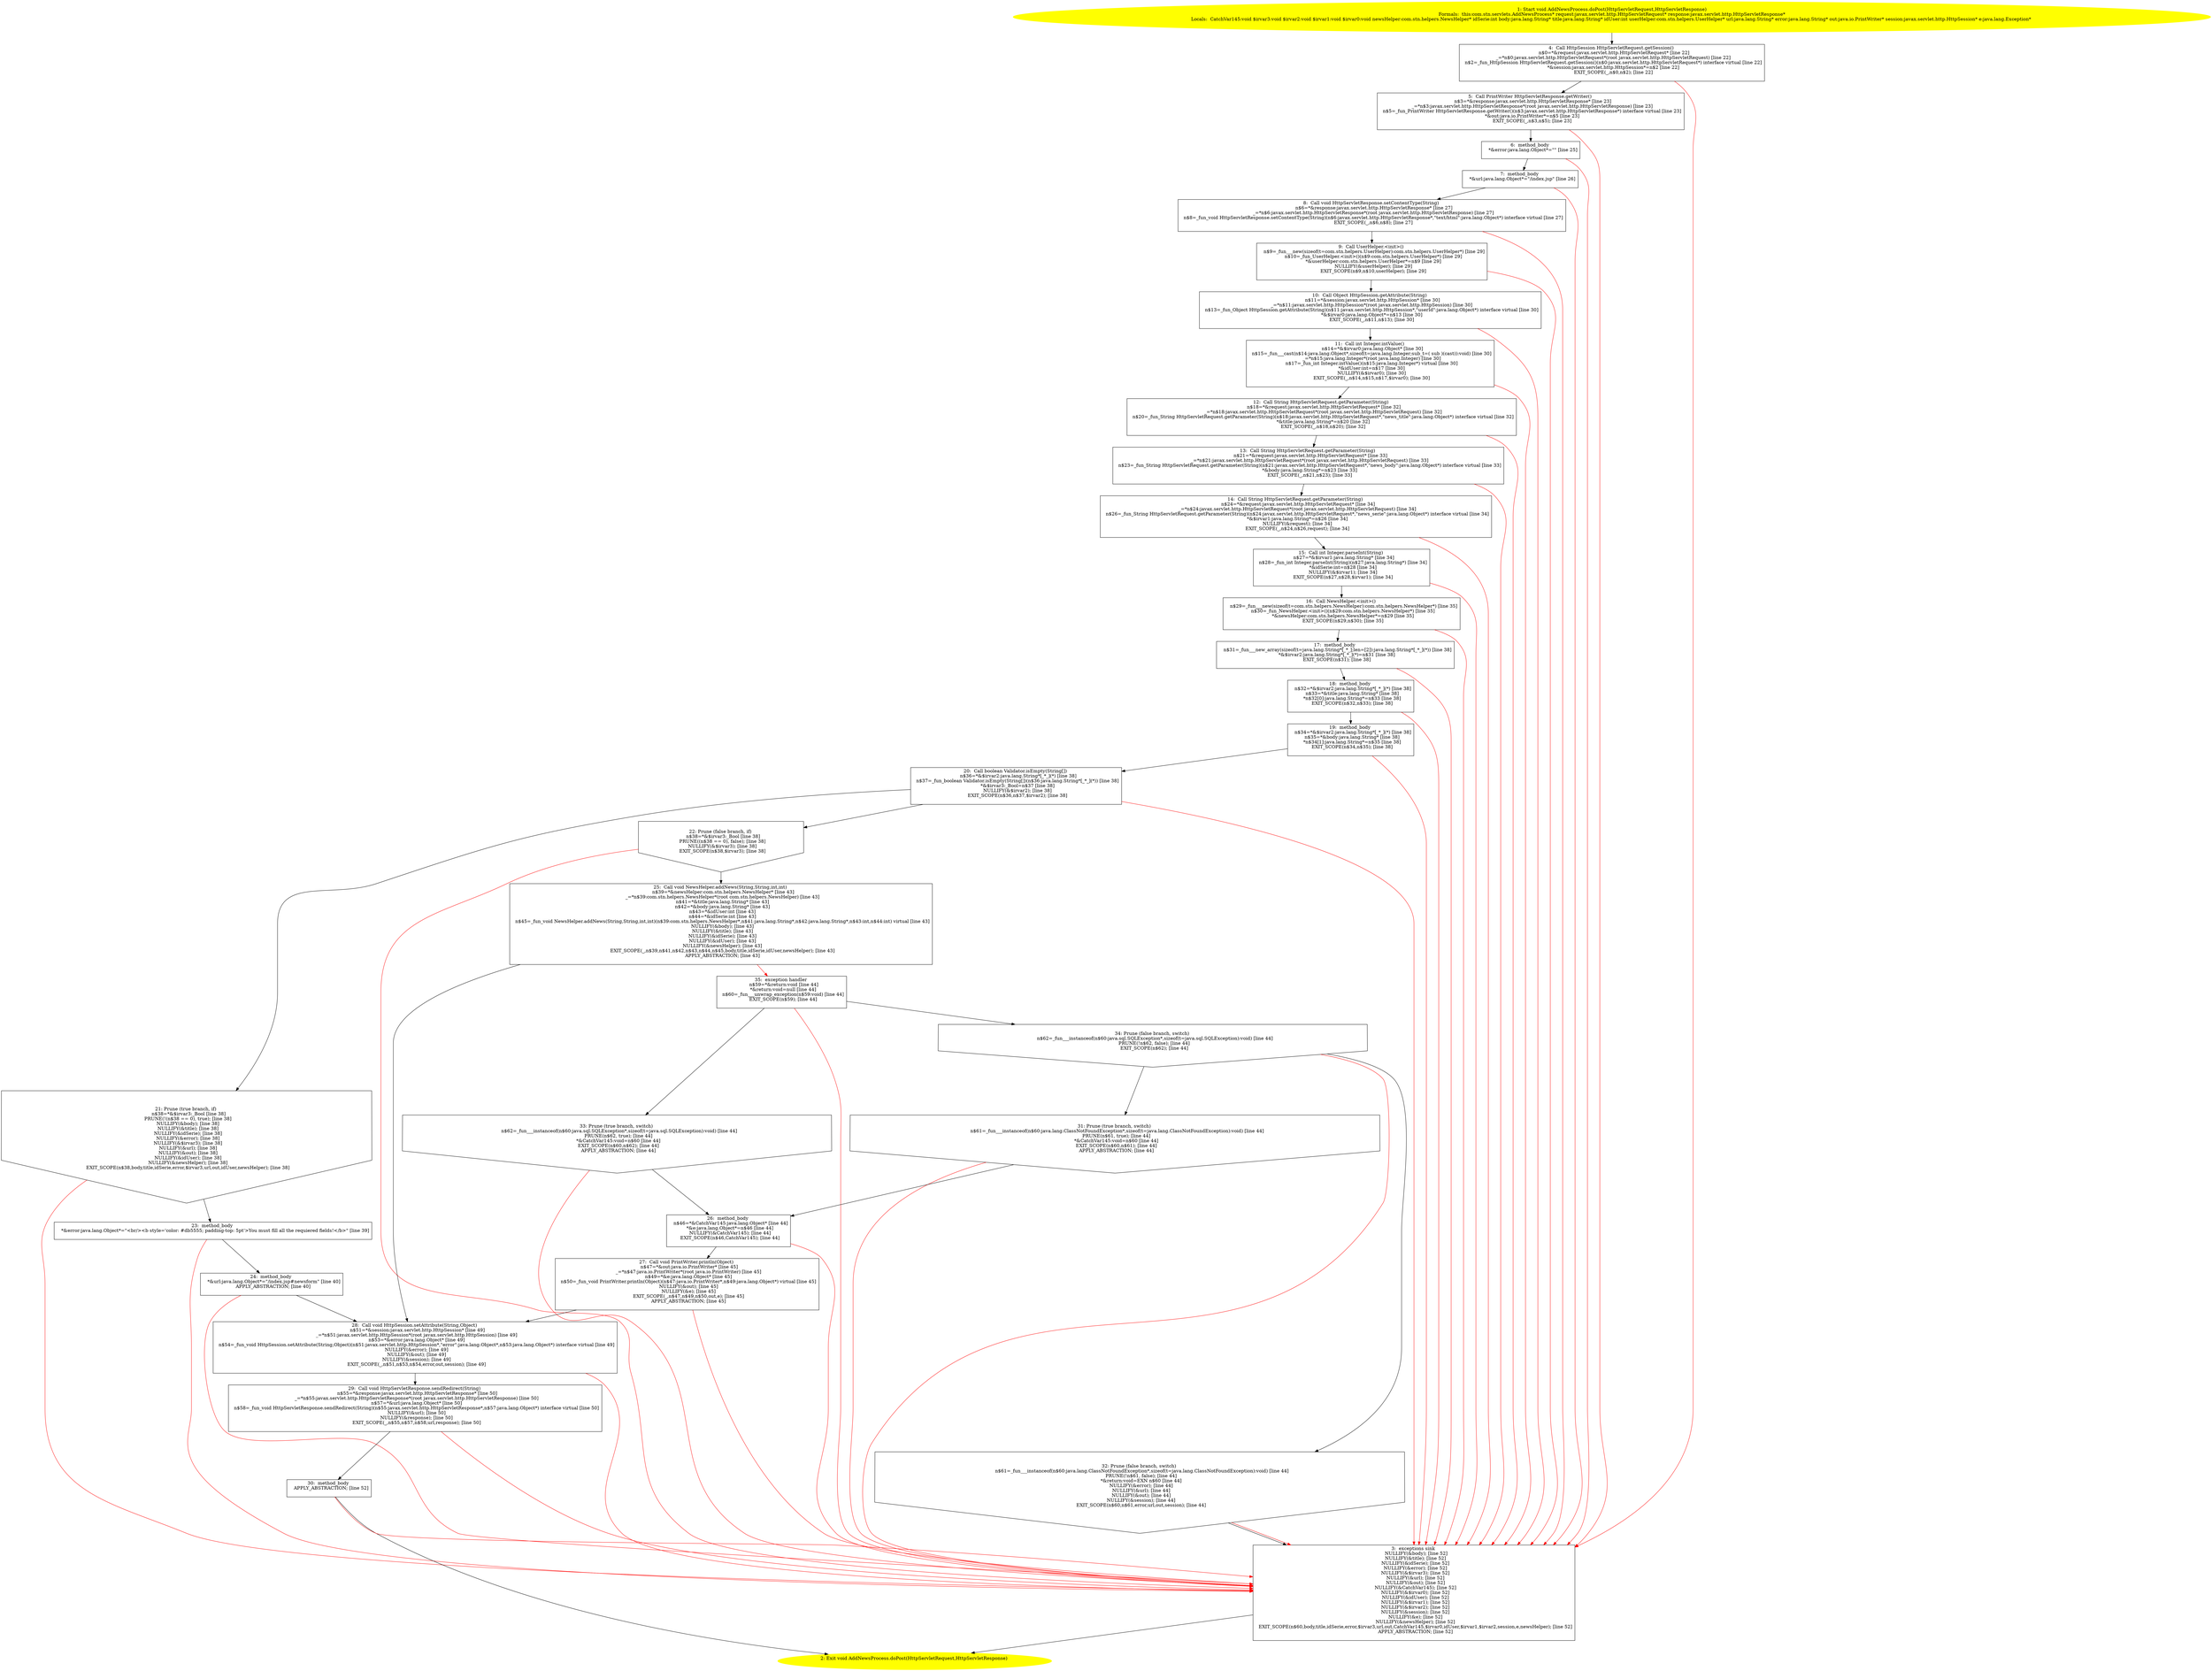 /* @generated */
digraph cfg {
"com.stn.servlets.AddNewsProcess.doPost(javax.servlet.http.HttpServletRequest,javax.servlet.http.Http.92baed34d1cea406e9997942ba46b2cb_1" [label="1: Start void AddNewsProcess.doPost(HttpServletRequest,HttpServletResponse)\nFormals:  this:com.stn.servlets.AddNewsProcess* request:javax.servlet.http.HttpServletRequest* response:javax.servlet.http.HttpServletResponse*\nLocals:  CatchVar145:void $irvar3:void $irvar2:void $irvar1:void $irvar0:void newsHelper:com.stn.helpers.NewsHelper* idSerie:int body:java.lang.String* title:java.lang.String* idUser:int userHelper:com.stn.helpers.UserHelper* url:java.lang.String* error:java.lang.String* out:java.io.PrintWriter* session:javax.servlet.http.HttpSession* e:java.lang.Exception* \n  " color=yellow style=filled]
	

	 "com.stn.servlets.AddNewsProcess.doPost(javax.servlet.http.HttpServletRequest,javax.servlet.http.Http.92baed34d1cea406e9997942ba46b2cb_1" -> "com.stn.servlets.AddNewsProcess.doPost(javax.servlet.http.HttpServletRequest,javax.servlet.http.Http.92baed34d1cea406e9997942ba46b2cb_4" ;
"com.stn.servlets.AddNewsProcess.doPost(javax.servlet.http.HttpServletRequest,javax.servlet.http.Http.92baed34d1cea406e9997942ba46b2cb_2" [label="2: Exit void AddNewsProcess.doPost(HttpServletRequest,HttpServletResponse) \n  " color=yellow style=filled]
	

"com.stn.servlets.AddNewsProcess.doPost(javax.servlet.http.HttpServletRequest,javax.servlet.http.Http.92baed34d1cea406e9997942ba46b2cb_3" [label="3:  exceptions sink \n   NULLIFY(&body); [line 52]\n  NULLIFY(&title); [line 52]\n  NULLIFY(&idSerie); [line 52]\n  NULLIFY(&error); [line 52]\n  NULLIFY(&$irvar3); [line 52]\n  NULLIFY(&url); [line 52]\n  NULLIFY(&out); [line 52]\n  NULLIFY(&CatchVar145); [line 52]\n  NULLIFY(&$irvar0); [line 52]\n  NULLIFY(&idUser); [line 52]\n  NULLIFY(&$irvar1); [line 52]\n  NULLIFY(&$irvar2); [line 52]\n  NULLIFY(&session); [line 52]\n  NULLIFY(&e); [line 52]\n  NULLIFY(&newsHelper); [line 52]\n  EXIT_SCOPE(n$60,body,title,idSerie,error,$irvar3,url,out,CatchVar145,$irvar0,idUser,$irvar1,$irvar2,session,e,newsHelper); [line 52]\n  APPLY_ABSTRACTION; [line 52]\n " shape="box"]
	

	 "com.stn.servlets.AddNewsProcess.doPost(javax.servlet.http.HttpServletRequest,javax.servlet.http.Http.92baed34d1cea406e9997942ba46b2cb_3" -> "com.stn.servlets.AddNewsProcess.doPost(javax.servlet.http.HttpServletRequest,javax.servlet.http.Http.92baed34d1cea406e9997942ba46b2cb_2" ;
"com.stn.servlets.AddNewsProcess.doPost(javax.servlet.http.HttpServletRequest,javax.servlet.http.Http.92baed34d1cea406e9997942ba46b2cb_4" [label="4:  Call HttpSession HttpServletRequest.getSession() \n   n$0=*&request:javax.servlet.http.HttpServletRequest* [line 22]\n  _=*n$0:javax.servlet.http.HttpServletRequest*(root javax.servlet.http.HttpServletRequest) [line 22]\n  n$2=_fun_HttpSession HttpServletRequest.getSession()(n$0:javax.servlet.http.HttpServletRequest*) interface virtual [line 22]\n  *&session:javax.servlet.http.HttpSession*=n$2 [line 22]\n  EXIT_SCOPE(_,n$0,n$2); [line 22]\n " shape="box"]
	

	 "com.stn.servlets.AddNewsProcess.doPost(javax.servlet.http.HttpServletRequest,javax.servlet.http.Http.92baed34d1cea406e9997942ba46b2cb_4" -> "com.stn.servlets.AddNewsProcess.doPost(javax.servlet.http.HttpServletRequest,javax.servlet.http.Http.92baed34d1cea406e9997942ba46b2cb_5" ;
	 "com.stn.servlets.AddNewsProcess.doPost(javax.servlet.http.HttpServletRequest,javax.servlet.http.Http.92baed34d1cea406e9997942ba46b2cb_4" -> "com.stn.servlets.AddNewsProcess.doPost(javax.servlet.http.HttpServletRequest,javax.servlet.http.Http.92baed34d1cea406e9997942ba46b2cb_3" [color="red" ];
"com.stn.servlets.AddNewsProcess.doPost(javax.servlet.http.HttpServletRequest,javax.servlet.http.Http.92baed34d1cea406e9997942ba46b2cb_5" [label="5:  Call PrintWriter HttpServletResponse.getWriter() \n   n$3=*&response:javax.servlet.http.HttpServletResponse* [line 23]\n  _=*n$3:javax.servlet.http.HttpServletResponse*(root javax.servlet.http.HttpServletResponse) [line 23]\n  n$5=_fun_PrintWriter HttpServletResponse.getWriter()(n$3:javax.servlet.http.HttpServletResponse*) interface virtual [line 23]\n  *&out:java.io.PrintWriter*=n$5 [line 23]\n  EXIT_SCOPE(_,n$3,n$5); [line 23]\n " shape="box"]
	

	 "com.stn.servlets.AddNewsProcess.doPost(javax.servlet.http.HttpServletRequest,javax.servlet.http.Http.92baed34d1cea406e9997942ba46b2cb_5" -> "com.stn.servlets.AddNewsProcess.doPost(javax.servlet.http.HttpServletRequest,javax.servlet.http.Http.92baed34d1cea406e9997942ba46b2cb_6" ;
	 "com.stn.servlets.AddNewsProcess.doPost(javax.servlet.http.HttpServletRequest,javax.servlet.http.Http.92baed34d1cea406e9997942ba46b2cb_5" -> "com.stn.servlets.AddNewsProcess.doPost(javax.servlet.http.HttpServletRequest,javax.servlet.http.Http.92baed34d1cea406e9997942ba46b2cb_3" [color="red" ];
"com.stn.servlets.AddNewsProcess.doPost(javax.servlet.http.HttpServletRequest,javax.servlet.http.Http.92baed34d1cea406e9997942ba46b2cb_6" [label="6:  method_body \n   *&error:java.lang.Object*=\"\" [line 25]\n " shape="box"]
	

	 "com.stn.servlets.AddNewsProcess.doPost(javax.servlet.http.HttpServletRequest,javax.servlet.http.Http.92baed34d1cea406e9997942ba46b2cb_6" -> "com.stn.servlets.AddNewsProcess.doPost(javax.servlet.http.HttpServletRequest,javax.servlet.http.Http.92baed34d1cea406e9997942ba46b2cb_7" ;
	 "com.stn.servlets.AddNewsProcess.doPost(javax.servlet.http.HttpServletRequest,javax.servlet.http.Http.92baed34d1cea406e9997942ba46b2cb_6" -> "com.stn.servlets.AddNewsProcess.doPost(javax.servlet.http.HttpServletRequest,javax.servlet.http.Http.92baed34d1cea406e9997942ba46b2cb_3" [color="red" ];
"com.stn.servlets.AddNewsProcess.doPost(javax.servlet.http.HttpServletRequest,javax.servlet.http.Http.92baed34d1cea406e9997942ba46b2cb_7" [label="7:  method_body \n   *&url:java.lang.Object*=\"/index.jsp\" [line 26]\n " shape="box"]
	

	 "com.stn.servlets.AddNewsProcess.doPost(javax.servlet.http.HttpServletRequest,javax.servlet.http.Http.92baed34d1cea406e9997942ba46b2cb_7" -> "com.stn.servlets.AddNewsProcess.doPost(javax.servlet.http.HttpServletRequest,javax.servlet.http.Http.92baed34d1cea406e9997942ba46b2cb_8" ;
	 "com.stn.servlets.AddNewsProcess.doPost(javax.servlet.http.HttpServletRequest,javax.servlet.http.Http.92baed34d1cea406e9997942ba46b2cb_7" -> "com.stn.servlets.AddNewsProcess.doPost(javax.servlet.http.HttpServletRequest,javax.servlet.http.Http.92baed34d1cea406e9997942ba46b2cb_3" [color="red" ];
"com.stn.servlets.AddNewsProcess.doPost(javax.servlet.http.HttpServletRequest,javax.servlet.http.Http.92baed34d1cea406e9997942ba46b2cb_8" [label="8:  Call void HttpServletResponse.setContentType(String) \n   n$6=*&response:javax.servlet.http.HttpServletResponse* [line 27]\n  _=*n$6:javax.servlet.http.HttpServletResponse*(root javax.servlet.http.HttpServletResponse) [line 27]\n  n$8=_fun_void HttpServletResponse.setContentType(String)(n$6:javax.servlet.http.HttpServletResponse*,\"text/html\":java.lang.Object*) interface virtual [line 27]\n  EXIT_SCOPE(_,n$6,n$8); [line 27]\n " shape="box"]
	

	 "com.stn.servlets.AddNewsProcess.doPost(javax.servlet.http.HttpServletRequest,javax.servlet.http.Http.92baed34d1cea406e9997942ba46b2cb_8" -> "com.stn.servlets.AddNewsProcess.doPost(javax.servlet.http.HttpServletRequest,javax.servlet.http.Http.92baed34d1cea406e9997942ba46b2cb_9" ;
	 "com.stn.servlets.AddNewsProcess.doPost(javax.servlet.http.HttpServletRequest,javax.servlet.http.Http.92baed34d1cea406e9997942ba46b2cb_8" -> "com.stn.servlets.AddNewsProcess.doPost(javax.servlet.http.HttpServletRequest,javax.servlet.http.Http.92baed34d1cea406e9997942ba46b2cb_3" [color="red" ];
"com.stn.servlets.AddNewsProcess.doPost(javax.servlet.http.HttpServletRequest,javax.servlet.http.Http.92baed34d1cea406e9997942ba46b2cb_9" [label="9:  Call UserHelper.<init>() \n   n$9=_fun___new(sizeof(t=com.stn.helpers.UserHelper):com.stn.helpers.UserHelper*) [line 29]\n  n$10=_fun_UserHelper.<init>()(n$9:com.stn.helpers.UserHelper*) [line 29]\n  *&userHelper:com.stn.helpers.UserHelper*=n$9 [line 29]\n  NULLIFY(&userHelper); [line 29]\n  EXIT_SCOPE(n$9,n$10,userHelper); [line 29]\n " shape="box"]
	

	 "com.stn.servlets.AddNewsProcess.doPost(javax.servlet.http.HttpServletRequest,javax.servlet.http.Http.92baed34d1cea406e9997942ba46b2cb_9" -> "com.stn.servlets.AddNewsProcess.doPost(javax.servlet.http.HttpServletRequest,javax.servlet.http.Http.92baed34d1cea406e9997942ba46b2cb_10" ;
	 "com.stn.servlets.AddNewsProcess.doPost(javax.servlet.http.HttpServletRequest,javax.servlet.http.Http.92baed34d1cea406e9997942ba46b2cb_9" -> "com.stn.servlets.AddNewsProcess.doPost(javax.servlet.http.HttpServletRequest,javax.servlet.http.Http.92baed34d1cea406e9997942ba46b2cb_3" [color="red" ];
"com.stn.servlets.AddNewsProcess.doPost(javax.servlet.http.HttpServletRequest,javax.servlet.http.Http.92baed34d1cea406e9997942ba46b2cb_10" [label="10:  Call Object HttpSession.getAttribute(String) \n   n$11=*&session:javax.servlet.http.HttpSession* [line 30]\n  _=*n$11:javax.servlet.http.HttpSession*(root javax.servlet.http.HttpSession) [line 30]\n  n$13=_fun_Object HttpSession.getAttribute(String)(n$11:javax.servlet.http.HttpSession*,\"userId\":java.lang.Object*) interface virtual [line 30]\n  *&$irvar0:java.lang.Object*=n$13 [line 30]\n  EXIT_SCOPE(_,n$11,n$13); [line 30]\n " shape="box"]
	

	 "com.stn.servlets.AddNewsProcess.doPost(javax.servlet.http.HttpServletRequest,javax.servlet.http.Http.92baed34d1cea406e9997942ba46b2cb_10" -> "com.stn.servlets.AddNewsProcess.doPost(javax.servlet.http.HttpServletRequest,javax.servlet.http.Http.92baed34d1cea406e9997942ba46b2cb_11" ;
	 "com.stn.servlets.AddNewsProcess.doPost(javax.servlet.http.HttpServletRequest,javax.servlet.http.Http.92baed34d1cea406e9997942ba46b2cb_10" -> "com.stn.servlets.AddNewsProcess.doPost(javax.servlet.http.HttpServletRequest,javax.servlet.http.Http.92baed34d1cea406e9997942ba46b2cb_3" [color="red" ];
"com.stn.servlets.AddNewsProcess.doPost(javax.servlet.http.HttpServletRequest,javax.servlet.http.Http.92baed34d1cea406e9997942ba46b2cb_11" [label="11:  Call int Integer.intValue() \n   n$14=*&$irvar0:java.lang.Object* [line 30]\n  n$15=_fun___cast(n$14:java.lang.Object*,sizeof(t=java.lang.Integer;sub_t=( sub )(cast)):void) [line 30]\n  _=*n$15:java.lang.Integer*(root java.lang.Integer) [line 30]\n  n$17=_fun_int Integer.intValue()(n$15:java.lang.Integer*) virtual [line 30]\n  *&idUser:int=n$17 [line 30]\n  NULLIFY(&$irvar0); [line 30]\n  EXIT_SCOPE(_,n$14,n$15,n$17,$irvar0); [line 30]\n " shape="box"]
	

	 "com.stn.servlets.AddNewsProcess.doPost(javax.servlet.http.HttpServletRequest,javax.servlet.http.Http.92baed34d1cea406e9997942ba46b2cb_11" -> "com.stn.servlets.AddNewsProcess.doPost(javax.servlet.http.HttpServletRequest,javax.servlet.http.Http.92baed34d1cea406e9997942ba46b2cb_12" ;
	 "com.stn.servlets.AddNewsProcess.doPost(javax.servlet.http.HttpServletRequest,javax.servlet.http.Http.92baed34d1cea406e9997942ba46b2cb_11" -> "com.stn.servlets.AddNewsProcess.doPost(javax.servlet.http.HttpServletRequest,javax.servlet.http.Http.92baed34d1cea406e9997942ba46b2cb_3" [color="red" ];
"com.stn.servlets.AddNewsProcess.doPost(javax.servlet.http.HttpServletRequest,javax.servlet.http.Http.92baed34d1cea406e9997942ba46b2cb_12" [label="12:  Call String HttpServletRequest.getParameter(String) \n   n$18=*&request:javax.servlet.http.HttpServletRequest* [line 32]\n  _=*n$18:javax.servlet.http.HttpServletRequest*(root javax.servlet.http.HttpServletRequest) [line 32]\n  n$20=_fun_String HttpServletRequest.getParameter(String)(n$18:javax.servlet.http.HttpServletRequest*,\"news_title\":java.lang.Object*) interface virtual [line 32]\n  *&title:java.lang.String*=n$20 [line 32]\n  EXIT_SCOPE(_,n$18,n$20); [line 32]\n " shape="box"]
	

	 "com.stn.servlets.AddNewsProcess.doPost(javax.servlet.http.HttpServletRequest,javax.servlet.http.Http.92baed34d1cea406e9997942ba46b2cb_12" -> "com.stn.servlets.AddNewsProcess.doPost(javax.servlet.http.HttpServletRequest,javax.servlet.http.Http.92baed34d1cea406e9997942ba46b2cb_13" ;
	 "com.stn.servlets.AddNewsProcess.doPost(javax.servlet.http.HttpServletRequest,javax.servlet.http.Http.92baed34d1cea406e9997942ba46b2cb_12" -> "com.stn.servlets.AddNewsProcess.doPost(javax.servlet.http.HttpServletRequest,javax.servlet.http.Http.92baed34d1cea406e9997942ba46b2cb_3" [color="red" ];
"com.stn.servlets.AddNewsProcess.doPost(javax.servlet.http.HttpServletRequest,javax.servlet.http.Http.92baed34d1cea406e9997942ba46b2cb_13" [label="13:  Call String HttpServletRequest.getParameter(String) \n   n$21=*&request:javax.servlet.http.HttpServletRequest* [line 33]\n  _=*n$21:javax.servlet.http.HttpServletRequest*(root javax.servlet.http.HttpServletRequest) [line 33]\n  n$23=_fun_String HttpServletRequest.getParameter(String)(n$21:javax.servlet.http.HttpServletRequest*,\"news_body\":java.lang.Object*) interface virtual [line 33]\n  *&body:java.lang.String*=n$23 [line 33]\n  EXIT_SCOPE(_,n$21,n$23); [line 33]\n " shape="box"]
	

	 "com.stn.servlets.AddNewsProcess.doPost(javax.servlet.http.HttpServletRequest,javax.servlet.http.Http.92baed34d1cea406e9997942ba46b2cb_13" -> "com.stn.servlets.AddNewsProcess.doPost(javax.servlet.http.HttpServletRequest,javax.servlet.http.Http.92baed34d1cea406e9997942ba46b2cb_14" ;
	 "com.stn.servlets.AddNewsProcess.doPost(javax.servlet.http.HttpServletRequest,javax.servlet.http.Http.92baed34d1cea406e9997942ba46b2cb_13" -> "com.stn.servlets.AddNewsProcess.doPost(javax.servlet.http.HttpServletRequest,javax.servlet.http.Http.92baed34d1cea406e9997942ba46b2cb_3" [color="red" ];
"com.stn.servlets.AddNewsProcess.doPost(javax.servlet.http.HttpServletRequest,javax.servlet.http.Http.92baed34d1cea406e9997942ba46b2cb_14" [label="14:  Call String HttpServletRequest.getParameter(String) \n   n$24=*&request:javax.servlet.http.HttpServletRequest* [line 34]\n  _=*n$24:javax.servlet.http.HttpServletRequest*(root javax.servlet.http.HttpServletRequest) [line 34]\n  n$26=_fun_String HttpServletRequest.getParameter(String)(n$24:javax.servlet.http.HttpServletRequest*,\"news_serie\":java.lang.Object*) interface virtual [line 34]\n  *&$irvar1:java.lang.String*=n$26 [line 34]\n  NULLIFY(&request); [line 34]\n  EXIT_SCOPE(_,n$24,n$26,request); [line 34]\n " shape="box"]
	

	 "com.stn.servlets.AddNewsProcess.doPost(javax.servlet.http.HttpServletRequest,javax.servlet.http.Http.92baed34d1cea406e9997942ba46b2cb_14" -> "com.stn.servlets.AddNewsProcess.doPost(javax.servlet.http.HttpServletRequest,javax.servlet.http.Http.92baed34d1cea406e9997942ba46b2cb_15" ;
	 "com.stn.servlets.AddNewsProcess.doPost(javax.servlet.http.HttpServletRequest,javax.servlet.http.Http.92baed34d1cea406e9997942ba46b2cb_14" -> "com.stn.servlets.AddNewsProcess.doPost(javax.servlet.http.HttpServletRequest,javax.servlet.http.Http.92baed34d1cea406e9997942ba46b2cb_3" [color="red" ];
"com.stn.servlets.AddNewsProcess.doPost(javax.servlet.http.HttpServletRequest,javax.servlet.http.Http.92baed34d1cea406e9997942ba46b2cb_15" [label="15:  Call int Integer.parseInt(String) \n   n$27=*&$irvar1:java.lang.String* [line 34]\n  n$28=_fun_int Integer.parseInt(String)(n$27:java.lang.String*) [line 34]\n  *&idSerie:int=n$28 [line 34]\n  NULLIFY(&$irvar1); [line 34]\n  EXIT_SCOPE(n$27,n$28,$irvar1); [line 34]\n " shape="box"]
	

	 "com.stn.servlets.AddNewsProcess.doPost(javax.servlet.http.HttpServletRequest,javax.servlet.http.Http.92baed34d1cea406e9997942ba46b2cb_15" -> "com.stn.servlets.AddNewsProcess.doPost(javax.servlet.http.HttpServletRequest,javax.servlet.http.Http.92baed34d1cea406e9997942ba46b2cb_16" ;
	 "com.stn.servlets.AddNewsProcess.doPost(javax.servlet.http.HttpServletRequest,javax.servlet.http.Http.92baed34d1cea406e9997942ba46b2cb_15" -> "com.stn.servlets.AddNewsProcess.doPost(javax.servlet.http.HttpServletRequest,javax.servlet.http.Http.92baed34d1cea406e9997942ba46b2cb_3" [color="red" ];
"com.stn.servlets.AddNewsProcess.doPost(javax.servlet.http.HttpServletRequest,javax.servlet.http.Http.92baed34d1cea406e9997942ba46b2cb_16" [label="16:  Call NewsHelper.<init>() \n   n$29=_fun___new(sizeof(t=com.stn.helpers.NewsHelper):com.stn.helpers.NewsHelper*) [line 35]\n  n$30=_fun_NewsHelper.<init>()(n$29:com.stn.helpers.NewsHelper*) [line 35]\n  *&newsHelper:com.stn.helpers.NewsHelper*=n$29 [line 35]\n  EXIT_SCOPE(n$29,n$30); [line 35]\n " shape="box"]
	

	 "com.stn.servlets.AddNewsProcess.doPost(javax.servlet.http.HttpServletRequest,javax.servlet.http.Http.92baed34d1cea406e9997942ba46b2cb_16" -> "com.stn.servlets.AddNewsProcess.doPost(javax.servlet.http.HttpServletRequest,javax.servlet.http.Http.92baed34d1cea406e9997942ba46b2cb_17" ;
	 "com.stn.servlets.AddNewsProcess.doPost(javax.servlet.http.HttpServletRequest,javax.servlet.http.Http.92baed34d1cea406e9997942ba46b2cb_16" -> "com.stn.servlets.AddNewsProcess.doPost(javax.servlet.http.HttpServletRequest,javax.servlet.http.Http.92baed34d1cea406e9997942ba46b2cb_3" [color="red" ];
"com.stn.servlets.AddNewsProcess.doPost(javax.servlet.http.HttpServletRequest,javax.servlet.http.Http.92baed34d1cea406e9997942ba46b2cb_17" [label="17:  method_body \n   n$31=_fun___new_array(sizeof(t=java.lang.String*[_*_];len=[2]):java.lang.String*[_*_](*)) [line 38]\n  *&$irvar2:java.lang.String*[_*_](*)=n$31 [line 38]\n  EXIT_SCOPE(n$31); [line 38]\n " shape="box"]
	

	 "com.stn.servlets.AddNewsProcess.doPost(javax.servlet.http.HttpServletRequest,javax.servlet.http.Http.92baed34d1cea406e9997942ba46b2cb_17" -> "com.stn.servlets.AddNewsProcess.doPost(javax.servlet.http.HttpServletRequest,javax.servlet.http.Http.92baed34d1cea406e9997942ba46b2cb_18" ;
	 "com.stn.servlets.AddNewsProcess.doPost(javax.servlet.http.HttpServletRequest,javax.servlet.http.Http.92baed34d1cea406e9997942ba46b2cb_17" -> "com.stn.servlets.AddNewsProcess.doPost(javax.servlet.http.HttpServletRequest,javax.servlet.http.Http.92baed34d1cea406e9997942ba46b2cb_3" [color="red" ];
"com.stn.servlets.AddNewsProcess.doPost(javax.servlet.http.HttpServletRequest,javax.servlet.http.Http.92baed34d1cea406e9997942ba46b2cb_18" [label="18:  method_body \n   n$32=*&$irvar2:java.lang.String*[_*_](*) [line 38]\n  n$33=*&title:java.lang.String* [line 38]\n  *n$32[0]:java.lang.String*=n$33 [line 38]\n  EXIT_SCOPE(n$32,n$33); [line 38]\n " shape="box"]
	

	 "com.stn.servlets.AddNewsProcess.doPost(javax.servlet.http.HttpServletRequest,javax.servlet.http.Http.92baed34d1cea406e9997942ba46b2cb_18" -> "com.stn.servlets.AddNewsProcess.doPost(javax.servlet.http.HttpServletRequest,javax.servlet.http.Http.92baed34d1cea406e9997942ba46b2cb_19" ;
	 "com.stn.servlets.AddNewsProcess.doPost(javax.servlet.http.HttpServletRequest,javax.servlet.http.Http.92baed34d1cea406e9997942ba46b2cb_18" -> "com.stn.servlets.AddNewsProcess.doPost(javax.servlet.http.HttpServletRequest,javax.servlet.http.Http.92baed34d1cea406e9997942ba46b2cb_3" [color="red" ];
"com.stn.servlets.AddNewsProcess.doPost(javax.servlet.http.HttpServletRequest,javax.servlet.http.Http.92baed34d1cea406e9997942ba46b2cb_19" [label="19:  method_body \n   n$34=*&$irvar2:java.lang.String*[_*_](*) [line 38]\n  n$35=*&body:java.lang.String* [line 38]\n  *n$34[1]:java.lang.String*=n$35 [line 38]\n  EXIT_SCOPE(n$34,n$35); [line 38]\n " shape="box"]
	

	 "com.stn.servlets.AddNewsProcess.doPost(javax.servlet.http.HttpServletRequest,javax.servlet.http.Http.92baed34d1cea406e9997942ba46b2cb_19" -> "com.stn.servlets.AddNewsProcess.doPost(javax.servlet.http.HttpServletRequest,javax.servlet.http.Http.92baed34d1cea406e9997942ba46b2cb_20" ;
	 "com.stn.servlets.AddNewsProcess.doPost(javax.servlet.http.HttpServletRequest,javax.servlet.http.Http.92baed34d1cea406e9997942ba46b2cb_19" -> "com.stn.servlets.AddNewsProcess.doPost(javax.servlet.http.HttpServletRequest,javax.servlet.http.Http.92baed34d1cea406e9997942ba46b2cb_3" [color="red" ];
"com.stn.servlets.AddNewsProcess.doPost(javax.servlet.http.HttpServletRequest,javax.servlet.http.Http.92baed34d1cea406e9997942ba46b2cb_20" [label="20:  Call boolean Validator.isEmpty(String[]) \n   n$36=*&$irvar2:java.lang.String*[_*_](*) [line 38]\n  n$37=_fun_boolean Validator.isEmpty(String[])(n$36:java.lang.String*[_*_](*)) [line 38]\n  *&$irvar3:_Bool=n$37 [line 38]\n  NULLIFY(&$irvar2); [line 38]\n  EXIT_SCOPE(n$36,n$37,$irvar2); [line 38]\n " shape="box"]
	

	 "com.stn.servlets.AddNewsProcess.doPost(javax.servlet.http.HttpServletRequest,javax.servlet.http.Http.92baed34d1cea406e9997942ba46b2cb_20" -> "com.stn.servlets.AddNewsProcess.doPost(javax.servlet.http.HttpServletRequest,javax.servlet.http.Http.92baed34d1cea406e9997942ba46b2cb_21" ;
	 "com.stn.servlets.AddNewsProcess.doPost(javax.servlet.http.HttpServletRequest,javax.servlet.http.Http.92baed34d1cea406e9997942ba46b2cb_20" -> "com.stn.servlets.AddNewsProcess.doPost(javax.servlet.http.HttpServletRequest,javax.servlet.http.Http.92baed34d1cea406e9997942ba46b2cb_22" ;
	 "com.stn.servlets.AddNewsProcess.doPost(javax.servlet.http.HttpServletRequest,javax.servlet.http.Http.92baed34d1cea406e9997942ba46b2cb_20" -> "com.stn.servlets.AddNewsProcess.doPost(javax.servlet.http.HttpServletRequest,javax.servlet.http.Http.92baed34d1cea406e9997942ba46b2cb_3" [color="red" ];
"com.stn.servlets.AddNewsProcess.doPost(javax.servlet.http.HttpServletRequest,javax.servlet.http.Http.92baed34d1cea406e9997942ba46b2cb_21" [label="21: Prune (true branch, if) \n   n$38=*&$irvar3:_Bool [line 38]\n  PRUNE(!(n$38 == 0), true); [line 38]\n  NULLIFY(&body); [line 38]\n  NULLIFY(&title); [line 38]\n  NULLIFY(&idSerie); [line 38]\n  NULLIFY(&error); [line 38]\n  NULLIFY(&$irvar3); [line 38]\n  NULLIFY(&url); [line 38]\n  NULLIFY(&out); [line 38]\n  NULLIFY(&idUser); [line 38]\n  NULLIFY(&newsHelper); [line 38]\n  EXIT_SCOPE(n$38,body,title,idSerie,error,$irvar3,url,out,idUser,newsHelper); [line 38]\n " shape="invhouse"]
	

	 "com.stn.servlets.AddNewsProcess.doPost(javax.servlet.http.HttpServletRequest,javax.servlet.http.Http.92baed34d1cea406e9997942ba46b2cb_21" -> "com.stn.servlets.AddNewsProcess.doPost(javax.servlet.http.HttpServletRequest,javax.servlet.http.Http.92baed34d1cea406e9997942ba46b2cb_23" ;
	 "com.stn.servlets.AddNewsProcess.doPost(javax.servlet.http.HttpServletRequest,javax.servlet.http.Http.92baed34d1cea406e9997942ba46b2cb_21" -> "com.stn.servlets.AddNewsProcess.doPost(javax.servlet.http.HttpServletRequest,javax.servlet.http.Http.92baed34d1cea406e9997942ba46b2cb_3" [color="red" ];
"com.stn.servlets.AddNewsProcess.doPost(javax.servlet.http.HttpServletRequest,javax.servlet.http.Http.92baed34d1cea406e9997942ba46b2cb_22" [label="22: Prune (false branch, if) \n   n$38=*&$irvar3:_Bool [line 38]\n  PRUNE((n$38 == 0), false); [line 38]\n  NULLIFY(&$irvar3); [line 38]\n  EXIT_SCOPE(n$38,$irvar3); [line 38]\n " shape="invhouse"]
	

	 "com.stn.servlets.AddNewsProcess.doPost(javax.servlet.http.HttpServletRequest,javax.servlet.http.Http.92baed34d1cea406e9997942ba46b2cb_22" -> "com.stn.servlets.AddNewsProcess.doPost(javax.servlet.http.HttpServletRequest,javax.servlet.http.Http.92baed34d1cea406e9997942ba46b2cb_25" ;
	 "com.stn.servlets.AddNewsProcess.doPost(javax.servlet.http.HttpServletRequest,javax.servlet.http.Http.92baed34d1cea406e9997942ba46b2cb_22" -> "com.stn.servlets.AddNewsProcess.doPost(javax.servlet.http.HttpServletRequest,javax.servlet.http.Http.92baed34d1cea406e9997942ba46b2cb_3" [color="red" ];
"com.stn.servlets.AddNewsProcess.doPost(javax.servlet.http.HttpServletRequest,javax.servlet.http.Http.92baed34d1cea406e9997942ba46b2cb_23" [label="23:  method_body \n   *&error:java.lang.Object*=\"<br/><b style='color: #db5555; padding-top: 5pt'>You must fill all the requiered fields!</b>\" [line 39]\n " shape="box"]
	

	 "com.stn.servlets.AddNewsProcess.doPost(javax.servlet.http.HttpServletRequest,javax.servlet.http.Http.92baed34d1cea406e9997942ba46b2cb_23" -> "com.stn.servlets.AddNewsProcess.doPost(javax.servlet.http.HttpServletRequest,javax.servlet.http.Http.92baed34d1cea406e9997942ba46b2cb_24" ;
	 "com.stn.servlets.AddNewsProcess.doPost(javax.servlet.http.HttpServletRequest,javax.servlet.http.Http.92baed34d1cea406e9997942ba46b2cb_23" -> "com.stn.servlets.AddNewsProcess.doPost(javax.servlet.http.HttpServletRequest,javax.servlet.http.Http.92baed34d1cea406e9997942ba46b2cb_3" [color="red" ];
"com.stn.servlets.AddNewsProcess.doPost(javax.servlet.http.HttpServletRequest,javax.servlet.http.Http.92baed34d1cea406e9997942ba46b2cb_24" [label="24:  method_body \n   *&url:java.lang.Object*=\"/index.jsp#newsform\" [line 40]\n  APPLY_ABSTRACTION; [line 40]\n " shape="box"]
	

	 "com.stn.servlets.AddNewsProcess.doPost(javax.servlet.http.HttpServletRequest,javax.servlet.http.Http.92baed34d1cea406e9997942ba46b2cb_24" -> "com.stn.servlets.AddNewsProcess.doPost(javax.servlet.http.HttpServletRequest,javax.servlet.http.Http.92baed34d1cea406e9997942ba46b2cb_28" ;
	 "com.stn.servlets.AddNewsProcess.doPost(javax.servlet.http.HttpServletRequest,javax.servlet.http.Http.92baed34d1cea406e9997942ba46b2cb_24" -> "com.stn.servlets.AddNewsProcess.doPost(javax.servlet.http.HttpServletRequest,javax.servlet.http.Http.92baed34d1cea406e9997942ba46b2cb_3" [color="red" ];
"com.stn.servlets.AddNewsProcess.doPost(javax.servlet.http.HttpServletRequest,javax.servlet.http.Http.92baed34d1cea406e9997942ba46b2cb_25" [label="25:  Call void NewsHelper.addNews(String,String,int,int) \n   n$39=*&newsHelper:com.stn.helpers.NewsHelper* [line 43]\n  _=*n$39:com.stn.helpers.NewsHelper*(root com.stn.helpers.NewsHelper) [line 43]\n  n$41=*&title:java.lang.String* [line 43]\n  n$42=*&body:java.lang.String* [line 43]\n  n$43=*&idUser:int [line 43]\n  n$44=*&idSerie:int [line 43]\n  n$45=_fun_void NewsHelper.addNews(String,String,int,int)(n$39:com.stn.helpers.NewsHelper*,n$41:java.lang.String*,n$42:java.lang.String*,n$43:int,n$44:int) virtual [line 43]\n  NULLIFY(&body); [line 43]\n  NULLIFY(&title); [line 43]\n  NULLIFY(&idSerie); [line 43]\n  NULLIFY(&idUser); [line 43]\n  NULLIFY(&newsHelper); [line 43]\n  EXIT_SCOPE(_,n$39,n$41,n$42,n$43,n$44,n$45,body,title,idSerie,idUser,newsHelper); [line 43]\n  APPLY_ABSTRACTION; [line 43]\n " shape="box"]
	

	 "com.stn.servlets.AddNewsProcess.doPost(javax.servlet.http.HttpServletRequest,javax.servlet.http.Http.92baed34d1cea406e9997942ba46b2cb_25" -> "com.stn.servlets.AddNewsProcess.doPost(javax.servlet.http.HttpServletRequest,javax.servlet.http.Http.92baed34d1cea406e9997942ba46b2cb_28" ;
	 "com.stn.servlets.AddNewsProcess.doPost(javax.servlet.http.HttpServletRequest,javax.servlet.http.Http.92baed34d1cea406e9997942ba46b2cb_25" -> "com.stn.servlets.AddNewsProcess.doPost(javax.servlet.http.HttpServletRequest,javax.servlet.http.Http.92baed34d1cea406e9997942ba46b2cb_35" [color="red" ];
"com.stn.servlets.AddNewsProcess.doPost(javax.servlet.http.HttpServletRequest,javax.servlet.http.Http.92baed34d1cea406e9997942ba46b2cb_26" [label="26:  method_body \n   n$46=*&CatchVar145:java.lang.Object* [line 44]\n  *&e:java.lang.Object*=n$46 [line 44]\n  NULLIFY(&CatchVar145); [line 44]\n  EXIT_SCOPE(n$46,CatchVar145); [line 44]\n " shape="box"]
	

	 "com.stn.servlets.AddNewsProcess.doPost(javax.servlet.http.HttpServletRequest,javax.servlet.http.Http.92baed34d1cea406e9997942ba46b2cb_26" -> "com.stn.servlets.AddNewsProcess.doPost(javax.servlet.http.HttpServletRequest,javax.servlet.http.Http.92baed34d1cea406e9997942ba46b2cb_27" ;
	 "com.stn.servlets.AddNewsProcess.doPost(javax.servlet.http.HttpServletRequest,javax.servlet.http.Http.92baed34d1cea406e9997942ba46b2cb_26" -> "com.stn.servlets.AddNewsProcess.doPost(javax.servlet.http.HttpServletRequest,javax.servlet.http.Http.92baed34d1cea406e9997942ba46b2cb_3" [color="red" ];
"com.stn.servlets.AddNewsProcess.doPost(javax.servlet.http.HttpServletRequest,javax.servlet.http.Http.92baed34d1cea406e9997942ba46b2cb_27" [label="27:  Call void PrintWriter.println(Object) \n   n$47=*&out:java.io.PrintWriter* [line 45]\n  _=*n$47:java.io.PrintWriter*(root java.io.PrintWriter) [line 45]\n  n$49=*&e:java.lang.Object* [line 45]\n  n$50=_fun_void PrintWriter.println(Object)(n$47:java.io.PrintWriter*,n$49:java.lang.Object*) virtual [line 45]\n  NULLIFY(&out); [line 45]\n  NULLIFY(&e); [line 45]\n  EXIT_SCOPE(_,n$47,n$49,n$50,out,e); [line 45]\n  APPLY_ABSTRACTION; [line 45]\n " shape="box"]
	

	 "com.stn.servlets.AddNewsProcess.doPost(javax.servlet.http.HttpServletRequest,javax.servlet.http.Http.92baed34d1cea406e9997942ba46b2cb_27" -> "com.stn.servlets.AddNewsProcess.doPost(javax.servlet.http.HttpServletRequest,javax.servlet.http.Http.92baed34d1cea406e9997942ba46b2cb_28" ;
	 "com.stn.servlets.AddNewsProcess.doPost(javax.servlet.http.HttpServletRequest,javax.servlet.http.Http.92baed34d1cea406e9997942ba46b2cb_27" -> "com.stn.servlets.AddNewsProcess.doPost(javax.servlet.http.HttpServletRequest,javax.servlet.http.Http.92baed34d1cea406e9997942ba46b2cb_3" [color="red" ];
"com.stn.servlets.AddNewsProcess.doPost(javax.servlet.http.HttpServletRequest,javax.servlet.http.Http.92baed34d1cea406e9997942ba46b2cb_28" [label="28:  Call void HttpSession.setAttribute(String,Object) \n   n$51=*&session:javax.servlet.http.HttpSession* [line 49]\n  _=*n$51:javax.servlet.http.HttpSession*(root javax.servlet.http.HttpSession) [line 49]\n  n$53=*&error:java.lang.Object* [line 49]\n  n$54=_fun_void HttpSession.setAttribute(String,Object)(n$51:javax.servlet.http.HttpSession*,\"error\":java.lang.Object*,n$53:java.lang.Object*) interface virtual [line 49]\n  NULLIFY(&error); [line 49]\n  NULLIFY(&out); [line 49]\n  NULLIFY(&session); [line 49]\n  EXIT_SCOPE(_,n$51,n$53,n$54,error,out,session); [line 49]\n " shape="box"]
	

	 "com.stn.servlets.AddNewsProcess.doPost(javax.servlet.http.HttpServletRequest,javax.servlet.http.Http.92baed34d1cea406e9997942ba46b2cb_28" -> "com.stn.servlets.AddNewsProcess.doPost(javax.servlet.http.HttpServletRequest,javax.servlet.http.Http.92baed34d1cea406e9997942ba46b2cb_29" ;
	 "com.stn.servlets.AddNewsProcess.doPost(javax.servlet.http.HttpServletRequest,javax.servlet.http.Http.92baed34d1cea406e9997942ba46b2cb_28" -> "com.stn.servlets.AddNewsProcess.doPost(javax.servlet.http.HttpServletRequest,javax.servlet.http.Http.92baed34d1cea406e9997942ba46b2cb_3" [color="red" ];
"com.stn.servlets.AddNewsProcess.doPost(javax.servlet.http.HttpServletRequest,javax.servlet.http.Http.92baed34d1cea406e9997942ba46b2cb_29" [label="29:  Call void HttpServletResponse.sendRedirect(String) \n   n$55=*&response:javax.servlet.http.HttpServletResponse* [line 50]\n  _=*n$55:javax.servlet.http.HttpServletResponse*(root javax.servlet.http.HttpServletResponse) [line 50]\n  n$57=*&url:java.lang.Object* [line 50]\n  n$58=_fun_void HttpServletResponse.sendRedirect(String)(n$55:javax.servlet.http.HttpServletResponse*,n$57:java.lang.Object*) interface virtual [line 50]\n  NULLIFY(&url); [line 50]\n  NULLIFY(&response); [line 50]\n  EXIT_SCOPE(_,n$55,n$57,n$58,url,response); [line 50]\n " shape="box"]
	

	 "com.stn.servlets.AddNewsProcess.doPost(javax.servlet.http.HttpServletRequest,javax.servlet.http.Http.92baed34d1cea406e9997942ba46b2cb_29" -> "com.stn.servlets.AddNewsProcess.doPost(javax.servlet.http.HttpServletRequest,javax.servlet.http.Http.92baed34d1cea406e9997942ba46b2cb_30" ;
	 "com.stn.servlets.AddNewsProcess.doPost(javax.servlet.http.HttpServletRequest,javax.servlet.http.Http.92baed34d1cea406e9997942ba46b2cb_29" -> "com.stn.servlets.AddNewsProcess.doPost(javax.servlet.http.HttpServletRequest,javax.servlet.http.Http.92baed34d1cea406e9997942ba46b2cb_3" [color="red" ];
"com.stn.servlets.AddNewsProcess.doPost(javax.servlet.http.HttpServletRequest,javax.servlet.http.Http.92baed34d1cea406e9997942ba46b2cb_30" [label="30:  method_body \n   APPLY_ABSTRACTION; [line 52]\n " shape="box"]
	

	 "com.stn.servlets.AddNewsProcess.doPost(javax.servlet.http.HttpServletRequest,javax.servlet.http.Http.92baed34d1cea406e9997942ba46b2cb_30" -> "com.stn.servlets.AddNewsProcess.doPost(javax.servlet.http.HttpServletRequest,javax.servlet.http.Http.92baed34d1cea406e9997942ba46b2cb_2" ;
	 "com.stn.servlets.AddNewsProcess.doPost(javax.servlet.http.HttpServletRequest,javax.servlet.http.Http.92baed34d1cea406e9997942ba46b2cb_30" -> "com.stn.servlets.AddNewsProcess.doPost(javax.servlet.http.HttpServletRequest,javax.servlet.http.Http.92baed34d1cea406e9997942ba46b2cb_3" [color="red" ];
"com.stn.servlets.AddNewsProcess.doPost(javax.servlet.http.HttpServletRequest,javax.servlet.http.Http.92baed34d1cea406e9997942ba46b2cb_31" [label="31: Prune (true branch, switch) \n   n$61=_fun___instanceof(n$60:java.lang.ClassNotFoundException*,sizeof(t=java.lang.ClassNotFoundException):void) [line 44]\n  PRUNE(n$61, true); [line 44]\n  *&CatchVar145:void=n$60 [line 44]\n  EXIT_SCOPE(n$60,n$61); [line 44]\n  APPLY_ABSTRACTION; [line 44]\n " shape="invhouse"]
	

	 "com.stn.servlets.AddNewsProcess.doPost(javax.servlet.http.HttpServletRequest,javax.servlet.http.Http.92baed34d1cea406e9997942ba46b2cb_31" -> "com.stn.servlets.AddNewsProcess.doPost(javax.servlet.http.HttpServletRequest,javax.servlet.http.Http.92baed34d1cea406e9997942ba46b2cb_26" ;
	 "com.stn.servlets.AddNewsProcess.doPost(javax.servlet.http.HttpServletRequest,javax.servlet.http.Http.92baed34d1cea406e9997942ba46b2cb_31" -> "com.stn.servlets.AddNewsProcess.doPost(javax.servlet.http.HttpServletRequest,javax.servlet.http.Http.92baed34d1cea406e9997942ba46b2cb_3" [color="red" ];
"com.stn.servlets.AddNewsProcess.doPost(javax.servlet.http.HttpServletRequest,javax.servlet.http.Http.92baed34d1cea406e9997942ba46b2cb_32" [label="32: Prune (false branch, switch) \n   n$61=_fun___instanceof(n$60:java.lang.ClassNotFoundException*,sizeof(t=java.lang.ClassNotFoundException):void) [line 44]\n  PRUNE(!n$61, false); [line 44]\n  *&return:void=EXN n$60 [line 44]\n  NULLIFY(&error); [line 44]\n  NULLIFY(&url); [line 44]\n  NULLIFY(&out); [line 44]\n  NULLIFY(&session); [line 44]\n  EXIT_SCOPE(n$60,n$61,error,url,out,session); [line 44]\n " shape="invhouse"]
	

	 "com.stn.servlets.AddNewsProcess.doPost(javax.servlet.http.HttpServletRequest,javax.servlet.http.Http.92baed34d1cea406e9997942ba46b2cb_32" -> "com.stn.servlets.AddNewsProcess.doPost(javax.servlet.http.HttpServletRequest,javax.servlet.http.Http.92baed34d1cea406e9997942ba46b2cb_3" ;
	 "com.stn.servlets.AddNewsProcess.doPost(javax.servlet.http.HttpServletRequest,javax.servlet.http.Http.92baed34d1cea406e9997942ba46b2cb_32" -> "com.stn.servlets.AddNewsProcess.doPost(javax.servlet.http.HttpServletRequest,javax.servlet.http.Http.92baed34d1cea406e9997942ba46b2cb_3" [color="red" ];
"com.stn.servlets.AddNewsProcess.doPost(javax.servlet.http.HttpServletRequest,javax.servlet.http.Http.92baed34d1cea406e9997942ba46b2cb_33" [label="33: Prune (true branch, switch) \n   n$62=_fun___instanceof(n$60:java.sql.SQLException*,sizeof(t=java.sql.SQLException):void) [line 44]\n  PRUNE(n$62, true); [line 44]\n  *&CatchVar145:void=n$60 [line 44]\n  EXIT_SCOPE(n$60,n$62); [line 44]\n  APPLY_ABSTRACTION; [line 44]\n " shape="invhouse"]
	

	 "com.stn.servlets.AddNewsProcess.doPost(javax.servlet.http.HttpServletRequest,javax.servlet.http.Http.92baed34d1cea406e9997942ba46b2cb_33" -> "com.stn.servlets.AddNewsProcess.doPost(javax.servlet.http.HttpServletRequest,javax.servlet.http.Http.92baed34d1cea406e9997942ba46b2cb_26" ;
	 "com.stn.servlets.AddNewsProcess.doPost(javax.servlet.http.HttpServletRequest,javax.servlet.http.Http.92baed34d1cea406e9997942ba46b2cb_33" -> "com.stn.servlets.AddNewsProcess.doPost(javax.servlet.http.HttpServletRequest,javax.servlet.http.Http.92baed34d1cea406e9997942ba46b2cb_3" [color="red" ];
"com.stn.servlets.AddNewsProcess.doPost(javax.servlet.http.HttpServletRequest,javax.servlet.http.Http.92baed34d1cea406e9997942ba46b2cb_34" [label="34: Prune (false branch, switch) \n   n$62=_fun___instanceof(n$60:java.sql.SQLException*,sizeof(t=java.sql.SQLException):void) [line 44]\n  PRUNE(!n$62, false); [line 44]\n  EXIT_SCOPE(n$62); [line 44]\n " shape="invhouse"]
	

	 "com.stn.servlets.AddNewsProcess.doPost(javax.servlet.http.HttpServletRequest,javax.servlet.http.Http.92baed34d1cea406e9997942ba46b2cb_34" -> "com.stn.servlets.AddNewsProcess.doPost(javax.servlet.http.HttpServletRequest,javax.servlet.http.Http.92baed34d1cea406e9997942ba46b2cb_31" ;
	 "com.stn.servlets.AddNewsProcess.doPost(javax.servlet.http.HttpServletRequest,javax.servlet.http.Http.92baed34d1cea406e9997942ba46b2cb_34" -> "com.stn.servlets.AddNewsProcess.doPost(javax.servlet.http.HttpServletRequest,javax.servlet.http.Http.92baed34d1cea406e9997942ba46b2cb_32" ;
	 "com.stn.servlets.AddNewsProcess.doPost(javax.servlet.http.HttpServletRequest,javax.servlet.http.Http.92baed34d1cea406e9997942ba46b2cb_34" -> "com.stn.servlets.AddNewsProcess.doPost(javax.servlet.http.HttpServletRequest,javax.servlet.http.Http.92baed34d1cea406e9997942ba46b2cb_3" [color="red" ];
"com.stn.servlets.AddNewsProcess.doPost(javax.servlet.http.HttpServletRequest,javax.servlet.http.Http.92baed34d1cea406e9997942ba46b2cb_35" [label="35:  exception handler \n   n$59=*&return:void [line 44]\n  *&return:void=null [line 44]\n  n$60=_fun___unwrap_exception(n$59:void) [line 44]\n  EXIT_SCOPE(n$59); [line 44]\n " shape="box"]
	

	 "com.stn.servlets.AddNewsProcess.doPost(javax.servlet.http.HttpServletRequest,javax.servlet.http.Http.92baed34d1cea406e9997942ba46b2cb_35" -> "com.stn.servlets.AddNewsProcess.doPost(javax.servlet.http.HttpServletRequest,javax.servlet.http.Http.92baed34d1cea406e9997942ba46b2cb_33" ;
	 "com.stn.servlets.AddNewsProcess.doPost(javax.servlet.http.HttpServletRequest,javax.servlet.http.Http.92baed34d1cea406e9997942ba46b2cb_35" -> "com.stn.servlets.AddNewsProcess.doPost(javax.servlet.http.HttpServletRequest,javax.servlet.http.Http.92baed34d1cea406e9997942ba46b2cb_34" ;
	 "com.stn.servlets.AddNewsProcess.doPost(javax.servlet.http.HttpServletRequest,javax.servlet.http.Http.92baed34d1cea406e9997942ba46b2cb_35" -> "com.stn.servlets.AddNewsProcess.doPost(javax.servlet.http.HttpServletRequest,javax.servlet.http.Http.92baed34d1cea406e9997942ba46b2cb_3" [color="red" ];
}
